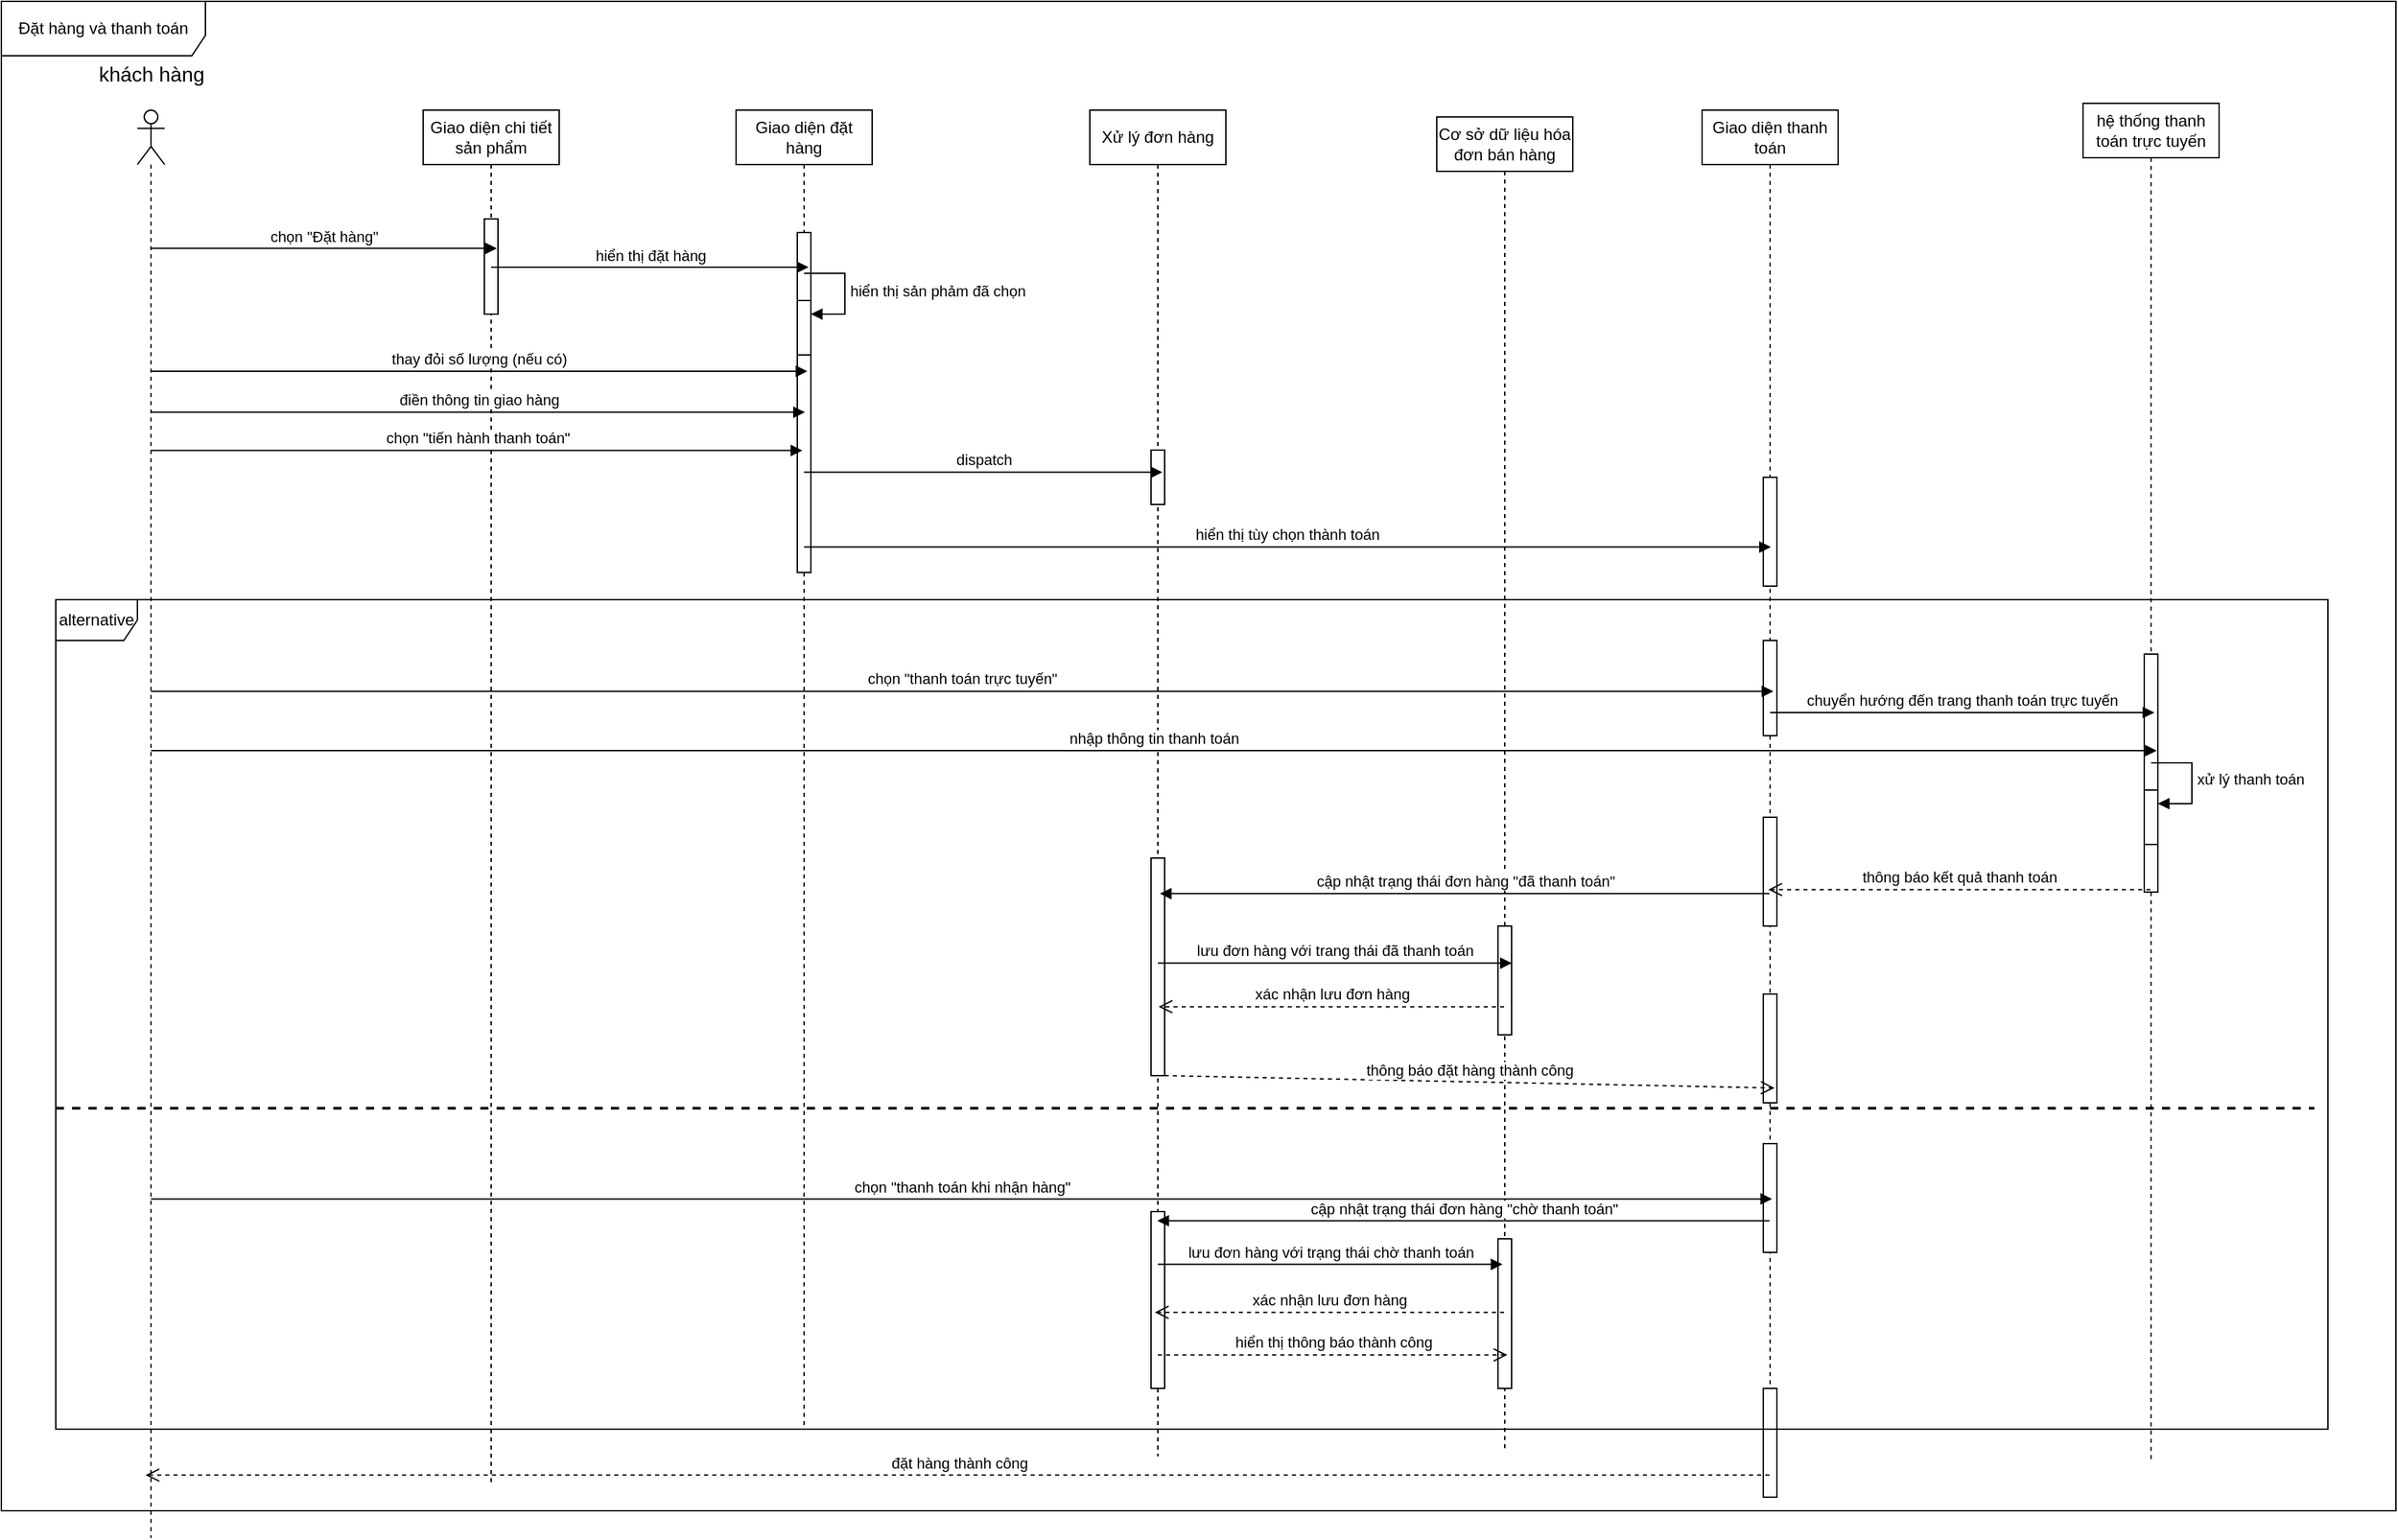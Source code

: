 <mxfile version="26.2.12">
  <diagram name="Page-1" id="QQEMfT6V_bdnseHN_T6_">
    <mxGraphModel dx="1835" dy="1119" grid="1" gridSize="10" guides="1" tooltips="1" connect="1" arrows="1" fold="1" page="1" pageScale="1" pageWidth="1654" pageHeight="2336" math="0" shadow="0">
      <root>
        <mxCell id="0" />
        <mxCell id="1" parent="0" />
        <mxCell id="7C-NoapM2nCU8hshfc4--1" value="Đặt hàng và thanh toán" style="shape=umlFrame;whiteSpace=wrap;html=1;pointerEvents=0;width=150;height=40;" parent="1" vertex="1">
          <mxGeometry x="50" y="190" width="1760" height="1110" as="geometry" />
        </mxCell>
        <mxCell id="7C-NoapM2nCU8hshfc4--2" value="" style="shape=umlLifeline;perimeter=lifelinePerimeter;whiteSpace=wrap;html=1;container=1;dropTarget=0;collapsible=0;recursiveResize=0;outlineConnect=0;portConstraint=eastwest;newEdgeStyle={&quot;curved&quot;:0,&quot;rounded&quot;:0};participant=umlActor;" parent="1" vertex="1">
          <mxGeometry x="150" y="270" width="20" height="1050" as="geometry" />
        </mxCell>
        <mxCell id="7C-NoapM2nCU8hshfc4--3" value="khách hàng" style="text;html=1;align=center;verticalAlign=middle;resizable=0;points=[];autosize=1;strokeColor=none;fillColor=none;fontSize=15;" parent="1" vertex="1">
          <mxGeometry x="110" y="228" width="100" height="30" as="geometry" />
        </mxCell>
        <mxCell id="7C-NoapM2nCU8hshfc4--4" value="Giao diện chi tiết sản phẩm" style="shape=umlLifeline;perimeter=lifelinePerimeter;whiteSpace=wrap;html=1;container=1;dropTarget=0;collapsible=0;recursiveResize=0;outlineConnect=0;portConstraint=eastwest;newEdgeStyle={&quot;curved&quot;:0,&quot;rounded&quot;:0};" parent="1" vertex="1">
          <mxGeometry x="360" y="270" width="100" height="1010" as="geometry" />
        </mxCell>
        <mxCell id="7C-NoapM2nCU8hshfc4--8" value="" style="html=1;points=[[0,0,0,0,5],[0,1,0,0,-5],[1,0,0,0,5],[1,1,0,0,-5]];perimeter=orthogonalPerimeter;outlineConnect=0;targetShapes=umlLifeline;portConstraint=eastwest;newEdgeStyle={&quot;curved&quot;:0,&quot;rounded&quot;:0};" parent="7C-NoapM2nCU8hshfc4--4" vertex="1">
          <mxGeometry x="45" y="80" width="10" height="70" as="geometry" />
        </mxCell>
        <mxCell id="7C-NoapM2nCU8hshfc4--5" value="Giao diện đặt hàng" style="shape=umlLifeline;perimeter=lifelinePerimeter;whiteSpace=wrap;html=1;container=1;dropTarget=0;collapsible=0;recursiveResize=0;outlineConnect=0;portConstraint=eastwest;newEdgeStyle={&quot;curved&quot;:0,&quot;rounded&quot;:0};" parent="1" vertex="1">
          <mxGeometry x="590" y="270" width="100" height="970" as="geometry" />
        </mxCell>
        <mxCell id="7C-NoapM2nCU8hshfc4--10" value="" style="html=1;points=[[0,0,0,0,5],[0,1,0,0,-5],[1,0,0,0,5],[1,1,0,0,-5]];perimeter=orthogonalPerimeter;outlineConnect=0;targetShapes=umlLifeline;portConstraint=eastwest;newEdgeStyle={&quot;curved&quot;:0,&quot;rounded&quot;:0};" parent="7C-NoapM2nCU8hshfc4--5" vertex="1">
          <mxGeometry x="45" y="90" width="10" height="250" as="geometry" />
        </mxCell>
        <mxCell id="7C-NoapM2nCU8hshfc4--14" value="" style="html=1;points=[[0,0,0,0,5],[0,1,0,0,-5],[1,0,0,0,5],[1,1,0,0,-5]];perimeter=orthogonalPerimeter;outlineConnect=0;targetShapes=umlLifeline;portConstraint=eastwest;newEdgeStyle={&quot;curved&quot;:0,&quot;rounded&quot;:0};" parent="7C-NoapM2nCU8hshfc4--5" vertex="1">
          <mxGeometry x="45" y="140" width="10" height="40" as="geometry" />
        </mxCell>
        <mxCell id="7C-NoapM2nCU8hshfc4--15" value="hiển thị sản phảm đã chọn" style="html=1;align=left;spacingLeft=2;endArrow=block;rounded=0;edgeStyle=orthogonalEdgeStyle;curved=0;rounded=0;" parent="7C-NoapM2nCU8hshfc4--5" target="7C-NoapM2nCU8hshfc4--14" edge="1">
          <mxGeometry relative="1" as="geometry">
            <mxPoint x="50" y="120" as="sourcePoint" />
            <Array as="points">
              <mxPoint x="80" y="150" />
            </Array>
          </mxGeometry>
        </mxCell>
        <mxCell id="7C-NoapM2nCU8hshfc4--6" value="Xử lý đơn hàng" style="shape=umlLifeline;perimeter=lifelinePerimeter;whiteSpace=wrap;html=1;container=1;dropTarget=0;collapsible=0;recursiveResize=0;outlineConnect=0;portConstraint=eastwest;newEdgeStyle={&quot;curved&quot;:0,&quot;rounded&quot;:0};" parent="1" vertex="1">
          <mxGeometry x="850" y="270" width="100" height="990" as="geometry" />
        </mxCell>
        <mxCell id="7C-NoapM2nCU8hshfc4--18" value="" style="html=1;points=[[0,0,0,0,5],[0,1,0,0,-5],[1,0,0,0,5],[1,1,0,0,-5]];perimeter=orthogonalPerimeter;outlineConnect=0;targetShapes=umlLifeline;portConstraint=eastwest;newEdgeStyle={&quot;curved&quot;:0,&quot;rounded&quot;:0};" parent="7C-NoapM2nCU8hshfc4--6" vertex="1">
          <mxGeometry x="45" y="250" width="10" height="40" as="geometry" />
        </mxCell>
        <mxCell id="HIb0kIp2rgjTtnl3dIR1-26" value="" style="html=1;points=[[0,0,0,0,5],[0,1,0,0,-5],[1,0,0,0,5],[1,1,0,0,-5]];perimeter=orthogonalPerimeter;outlineConnect=0;targetShapes=umlLifeline;portConstraint=eastwest;newEdgeStyle={&quot;curved&quot;:0,&quot;rounded&quot;:0};" vertex="1" parent="7C-NoapM2nCU8hshfc4--6">
          <mxGeometry x="45" y="550" width="10" height="160" as="geometry" />
        </mxCell>
        <mxCell id="7C-NoapM2nCU8hshfc4--7" value="Cơ sở dữ liệu hóa đơn bán hàng" style="shape=umlLifeline;perimeter=lifelinePerimeter;whiteSpace=wrap;html=1;container=1;dropTarget=0;collapsible=0;recursiveResize=0;outlineConnect=0;portConstraint=eastwest;newEdgeStyle={&quot;curved&quot;:0,&quot;rounded&quot;:0};" parent="1" vertex="1">
          <mxGeometry x="1105" y="275" width="100" height="980" as="geometry" />
        </mxCell>
        <mxCell id="HIb0kIp2rgjTtnl3dIR1-28" value="" style="html=1;points=[[0,0,0,0,5],[0,1,0,0,-5],[1,0,0,0,5],[1,1,0,0,-5]];perimeter=orthogonalPerimeter;outlineConnect=0;targetShapes=umlLifeline;portConstraint=eastwest;newEdgeStyle={&quot;curved&quot;:0,&quot;rounded&quot;:0};" vertex="1" parent="7C-NoapM2nCU8hshfc4--7">
          <mxGeometry x="45" y="595" width="10" height="80" as="geometry" />
        </mxCell>
        <mxCell id="HIb0kIp2rgjTtnl3dIR1-1" value="chọn &quot;Đặt hàng&quot;" style="html=1;verticalAlign=bottom;endArrow=block;curved=0;rounded=0;entryX=0.919;entryY=0.309;entryDx=0;entryDy=0;entryPerimeter=0;" edge="1" parent="1" source="7C-NoapM2nCU8hshfc4--2" target="7C-NoapM2nCU8hshfc4--8">
          <mxGeometry width="80" relative="1" as="geometry">
            <mxPoint x="770" y="320" as="sourcePoint" />
            <mxPoint x="1023" y="320" as="targetPoint" />
          </mxGeometry>
        </mxCell>
        <mxCell id="HIb0kIp2rgjTtnl3dIR1-2" value="hiển thị đặt hàng" style="html=1;verticalAlign=bottom;endArrow=block;curved=0;rounded=0;entryX=0.828;entryY=0.102;entryDx=0;entryDy=0;entryPerimeter=0;" edge="1" parent="1" source="7C-NoapM2nCU8hshfc4--4" target="7C-NoapM2nCU8hshfc4--10">
          <mxGeometry width="80" relative="1" as="geometry">
            <mxPoint x="980" y="360" as="sourcePoint" />
            <mxPoint x="1213" y="360" as="targetPoint" />
          </mxGeometry>
        </mxCell>
        <mxCell id="HIb0kIp2rgjTtnl3dIR1-3" value="thay đỏi số lượng (nếu có)" style="html=1;verticalAlign=bottom;endArrow=block;curved=0;rounded=0;entryX=0.524;entryY=0.198;entryDx=0;entryDy=0;entryPerimeter=0;" edge="1" parent="1" source="7C-NoapM2nCU8hshfc4--2" target="7C-NoapM2nCU8hshfc4--5">
          <mxGeometry width="80" relative="1" as="geometry">
            <mxPoint x="500" y="450" as="sourcePoint" />
            <mxPoint x="978" y="450" as="targetPoint" />
          </mxGeometry>
        </mxCell>
        <mxCell id="HIb0kIp2rgjTtnl3dIR1-4" value="điền thông tin giao hàng" style="html=1;verticalAlign=bottom;endArrow=block;curved=0;rounded=0;entryX=0.506;entryY=0.229;entryDx=0;entryDy=0;entryPerimeter=0;" edge="1" parent="1" source="7C-NoapM2nCU8hshfc4--2" target="7C-NoapM2nCU8hshfc4--5">
          <mxGeometry width="80" relative="1" as="geometry">
            <mxPoint x="800" y="490" as="sourcePoint" />
            <mxPoint x="1276" y="490" as="targetPoint" />
          </mxGeometry>
        </mxCell>
        <mxCell id="HIb0kIp2rgjTtnl3dIR1-5" value="chọn &quot;tiến hành thanh toán&quot;" style="html=1;verticalAlign=bottom;endArrow=block;curved=0;rounded=0;entryX=0.487;entryY=0.258;entryDx=0;entryDy=0;entryPerimeter=0;" edge="1" parent="1" source="7C-NoapM2nCU8hshfc4--2" target="7C-NoapM2nCU8hshfc4--5">
          <mxGeometry width="80" relative="1" as="geometry">
            <mxPoint x="820" y="470" as="sourcePoint" />
            <mxPoint x="1303" y="470" as="targetPoint" />
          </mxGeometry>
        </mxCell>
        <mxCell id="HIb0kIp2rgjTtnl3dIR1-9" value="dispatch" style="html=1;verticalAlign=bottom;endArrow=block;curved=0;rounded=0;entryX=0.533;entryY=0.269;entryDx=0;entryDy=0;entryPerimeter=0;" edge="1" parent="1" source="7C-NoapM2nCU8hshfc4--5" target="7C-NoapM2nCU8hshfc4--6">
          <mxGeometry width="80" relative="1" as="geometry">
            <mxPoint x="730" y="540" as="sourcePoint" />
            <mxPoint x="810" y="540" as="targetPoint" />
          </mxGeometry>
        </mxCell>
        <mxCell id="HIb0kIp2rgjTtnl3dIR1-12" value="Giao diện thanh toán" style="shape=umlLifeline;perimeter=lifelinePerimeter;whiteSpace=wrap;html=1;container=1;dropTarget=0;collapsible=0;recursiveResize=0;outlineConnect=0;portConstraint=eastwest;newEdgeStyle={&quot;curved&quot;:0,&quot;rounded&quot;:0};" vertex="1" parent="1">
          <mxGeometry x="1300" y="270" width="100" height="1020" as="geometry" />
        </mxCell>
        <mxCell id="HIb0kIp2rgjTtnl3dIR1-14" value="" style="html=1;points=[[0,0,0,0,5],[0,1,0,0,-5],[1,0,0,0,5],[1,1,0,0,-5]];perimeter=orthogonalPerimeter;outlineConnect=0;targetShapes=umlLifeline;portConstraint=eastwest;newEdgeStyle={&quot;curved&quot;:0,&quot;rounded&quot;:0};" vertex="1" parent="HIb0kIp2rgjTtnl3dIR1-12">
          <mxGeometry x="45" y="270" width="10" height="80" as="geometry" />
        </mxCell>
        <mxCell id="HIb0kIp2rgjTtnl3dIR1-17" value="" style="html=1;points=[[0,0,0,0,5],[0,1,0,0,-5],[1,0,0,0,5],[1,1,0,0,-5]];perimeter=orthogonalPerimeter;outlineConnect=0;targetShapes=umlLifeline;portConstraint=eastwest;newEdgeStyle={&quot;curved&quot;:0,&quot;rounded&quot;:0};" vertex="1" parent="HIb0kIp2rgjTtnl3dIR1-12">
          <mxGeometry x="45" y="390" width="10" height="70" as="geometry" />
        </mxCell>
        <mxCell id="HIb0kIp2rgjTtnl3dIR1-50" value="" style="html=1;points=[[0,0,0,0,5],[0,1,0,0,-5],[1,0,0,0,5],[1,1,0,0,-5]];perimeter=orthogonalPerimeter;outlineConnect=0;targetShapes=umlLifeline;portConstraint=eastwest;newEdgeStyle={&quot;curved&quot;:0,&quot;rounded&quot;:0};" vertex="1" parent="HIb0kIp2rgjTtnl3dIR1-12">
          <mxGeometry x="45" y="940" width="10" height="80" as="geometry" />
        </mxCell>
        <mxCell id="HIb0kIp2rgjTtnl3dIR1-13" value="hiển thị tùy chọn thành toán" style="html=1;verticalAlign=bottom;endArrow=block;curved=0;rounded=0;entryX=0.506;entryY=0.315;entryDx=0;entryDy=0;entryPerimeter=0;" edge="1" parent="1" source="7C-NoapM2nCU8hshfc4--5" target="HIb0kIp2rgjTtnl3dIR1-12">
          <mxGeometry x="-0.002" width="80" relative="1" as="geometry">
            <mxPoint x="960" y="670" as="sourcePoint" />
            <mxPoint x="1434.28" y="669.98" as="targetPoint" />
            <mxPoint as="offset" />
          </mxGeometry>
        </mxCell>
        <mxCell id="HIb0kIp2rgjTtnl3dIR1-15" value="hệ thống thanh toán trực tuyến" style="shape=umlLifeline;perimeter=lifelinePerimeter;whiteSpace=wrap;html=1;container=1;dropTarget=0;collapsible=0;recursiveResize=0;outlineConnect=0;portConstraint=eastwest;newEdgeStyle={&quot;curved&quot;:0,&quot;rounded&quot;:0};" vertex="1" parent="1">
          <mxGeometry x="1580" y="265" width="100" height="1000" as="geometry" />
        </mxCell>
        <mxCell id="HIb0kIp2rgjTtnl3dIR1-19" value="" style="html=1;points=[[0,0,0,0,5],[0,1,0,0,-5],[1,0,0,0,5],[1,1,0,0,-5]];perimeter=orthogonalPerimeter;outlineConnect=0;targetShapes=umlLifeline;portConstraint=eastwest;newEdgeStyle={&quot;curved&quot;:0,&quot;rounded&quot;:0};" vertex="1" parent="HIb0kIp2rgjTtnl3dIR1-15">
          <mxGeometry x="45" y="405" width="10" height="175" as="geometry" />
        </mxCell>
        <mxCell id="HIb0kIp2rgjTtnl3dIR1-22" value="" style="html=1;points=[[0,0,0,0,5],[0,1,0,0,-5],[1,0,0,0,5],[1,1,0,0,-5]];perimeter=orthogonalPerimeter;outlineConnect=0;targetShapes=umlLifeline;portConstraint=eastwest;newEdgeStyle={&quot;curved&quot;:0,&quot;rounded&quot;:0};" vertex="1" parent="HIb0kIp2rgjTtnl3dIR1-15">
          <mxGeometry x="45" y="505" width="10" height="40" as="geometry" />
        </mxCell>
        <mxCell id="HIb0kIp2rgjTtnl3dIR1-23" value="xử lý thanh toán" style="html=1;align=left;spacingLeft=2;endArrow=block;rounded=0;edgeStyle=orthogonalEdgeStyle;curved=0;rounded=0;" edge="1" target="HIb0kIp2rgjTtnl3dIR1-22" parent="HIb0kIp2rgjTtnl3dIR1-15">
          <mxGeometry x="-0.012" relative="1" as="geometry">
            <mxPoint x="50" y="485" as="sourcePoint" />
            <Array as="points">
              <mxPoint x="80" y="515" />
            </Array>
            <mxPoint as="offset" />
          </mxGeometry>
        </mxCell>
        <mxCell id="HIb0kIp2rgjTtnl3dIR1-16" value="alternative" style="shape=umlFrame;whiteSpace=wrap;html=1;pointerEvents=0;" vertex="1" parent="1">
          <mxGeometry x="90" y="630" width="1670" height="610" as="geometry" />
        </mxCell>
        <mxCell id="HIb0kIp2rgjTtnl3dIR1-18" value="chọn &quot;thanh toán trực tuyến&quot;" style="html=1;verticalAlign=bottom;endArrow=block;curved=0;rounded=0;entryX=0.524;entryY=0.419;entryDx=0;entryDy=0;entryPerimeter=0;" edge="1" parent="1" source="7C-NoapM2nCU8hshfc4--2" target="HIb0kIp2rgjTtnl3dIR1-12">
          <mxGeometry width="80" relative="1" as="geometry">
            <mxPoint x="700" y="780" as="sourcePoint" />
            <mxPoint x="780" y="780" as="targetPoint" />
          </mxGeometry>
        </mxCell>
        <mxCell id="HIb0kIp2rgjTtnl3dIR1-21" value="nhập thông tin thanh toán" style="html=1;verticalAlign=bottom;endArrow=block;curved=0;rounded=0;entryX=0.542;entryY=0.476;entryDx=0;entryDy=0;entryPerimeter=0;" edge="1" parent="1" source="7C-NoapM2nCU8hshfc4--2" target="HIb0kIp2rgjTtnl3dIR1-15">
          <mxGeometry width="80" relative="1" as="geometry">
            <mxPoint x="710" y="720" as="sourcePoint" />
            <mxPoint x="790" y="720" as="targetPoint" />
          </mxGeometry>
        </mxCell>
        <mxCell id="HIb0kIp2rgjTtnl3dIR1-24" value="" style="html=1;points=[[0,0,0,0,5],[0,1,0,0,-5],[1,0,0,0,5],[1,1,0,0,-5]];perimeter=orthogonalPerimeter;outlineConnect=0;targetShapes=umlLifeline;portConstraint=eastwest;newEdgeStyle={&quot;curved&quot;:0,&quot;rounded&quot;:0};" vertex="1" parent="1">
          <mxGeometry x="1345" y="790" width="10" height="80" as="geometry" />
        </mxCell>
        <mxCell id="HIb0kIp2rgjTtnl3dIR1-25" value="thông báo kết quả thanh toán" style="html=1;verticalAlign=bottom;endArrow=open;dashed=1;endSize=8;curved=0;rounded=0;entryX=0.487;entryY=0.562;entryDx=0;entryDy=0;entryPerimeter=0;" edge="1" parent="1" source="HIb0kIp2rgjTtnl3dIR1-15" target="HIb0kIp2rgjTtnl3dIR1-12">
          <mxGeometry relative="1" as="geometry">
            <mxPoint x="1520" y="720" as="sourcePoint" />
            <mxPoint x="1440" y="720" as="targetPoint" />
          </mxGeometry>
        </mxCell>
        <mxCell id="HIb0kIp2rgjTtnl3dIR1-29" value="lưu đơn hàng với trang thái đã thanh toán" style="html=1;verticalAlign=bottom;endArrow=block;curved=0;rounded=0;entryX=0.551;entryY=0.635;entryDx=0;entryDy=0;entryPerimeter=0;" edge="1" parent="1" source="7C-NoapM2nCU8hshfc4--6" target="7C-NoapM2nCU8hshfc4--7">
          <mxGeometry width="80" relative="1" as="geometry">
            <mxPoint x="990" y="770" as="sourcePoint" />
            <mxPoint x="1070" y="770" as="targetPoint" />
          </mxGeometry>
        </mxCell>
        <mxCell id="HIb0kIp2rgjTtnl3dIR1-30" value="xác nhận lưu đơn hàng" style="html=1;verticalAlign=bottom;endArrow=open;dashed=1;endSize=8;curved=0;rounded=0;entryX=0.506;entryY=0.666;entryDx=0;entryDy=0;entryPerimeter=0;" edge="1" parent="1" source="7C-NoapM2nCU8hshfc4--7" target="7C-NoapM2nCU8hshfc4--6">
          <mxGeometry relative="1" as="geometry">
            <mxPoint x="1070" y="810" as="sourcePoint" />
            <mxPoint x="990" y="810" as="targetPoint" />
          </mxGeometry>
        </mxCell>
        <mxCell id="HIb0kIp2rgjTtnl3dIR1-31" value="" style="html=1;points=[[0,0,0,0,5],[0,1,0,0,-5],[1,0,0,0,5],[1,1,0,0,-5]];perimeter=orthogonalPerimeter;outlineConnect=0;targetShapes=umlLifeline;portConstraint=eastwest;newEdgeStyle={&quot;curved&quot;:0,&quot;rounded&quot;:0};" vertex="1" parent="1">
          <mxGeometry x="1345" y="920" width="10" height="80" as="geometry" />
        </mxCell>
        <mxCell id="HIb0kIp2rgjTtnl3dIR1-33" value="thông báo đặt hàng thành công" style="html=1;verticalAlign=bottom;endArrow=open;dashed=1;endSize=8;curved=0;rounded=0;entryX=0.533;entryY=0.705;entryDx=0;entryDy=0;entryPerimeter=0;" edge="1" parent="1" source="HIb0kIp2rgjTtnl3dIR1-26" target="HIb0kIp2rgjTtnl3dIR1-12">
          <mxGeometry relative="1" as="geometry">
            <mxPoint x="1070" y="800" as="sourcePoint" />
            <mxPoint x="990" y="800" as="targetPoint" />
          </mxGeometry>
        </mxCell>
        <mxCell id="HIb0kIp2rgjTtnl3dIR1-34" value="" style="line;strokeWidth=2;fillColor=none;align=left;verticalAlign=middle;spacingTop=-1;spacingLeft=3;spacingRight=3;rotatable=0;labelPosition=right;points=[];portConstraint=eastwest;strokeColor=inherit;dashed=1;" vertex="1" parent="1">
          <mxGeometry x="90" y="1000" width="1660" height="8" as="geometry" />
        </mxCell>
        <mxCell id="HIb0kIp2rgjTtnl3dIR1-35" value="" style="html=1;points=[[0,0,0,0,5],[0,1,0,0,-5],[1,0,0,0,5],[1,1,0,0,-5]];perimeter=orthogonalPerimeter;outlineConnect=0;targetShapes=umlLifeline;portConstraint=eastwest;newEdgeStyle={&quot;curved&quot;:0,&quot;rounded&quot;:0};" vertex="1" parent="1">
          <mxGeometry x="1345" y="1030" width="10" height="80" as="geometry" />
        </mxCell>
        <mxCell id="HIb0kIp2rgjTtnl3dIR1-36" value="chọn &quot;thanh toán khi nhận hàng&quot;" style="html=1;verticalAlign=bottom;endArrow=block;curved=0;rounded=0;entryX=0.515;entryY=0.785;entryDx=0;entryDy=0;entryPerimeter=0;" edge="1" parent="1" source="7C-NoapM2nCU8hshfc4--2" target="HIb0kIp2rgjTtnl3dIR1-12">
          <mxGeometry width="80" relative="1" as="geometry">
            <mxPoint x="770" y="980" as="sourcePoint" />
            <mxPoint x="850" y="980" as="targetPoint" />
          </mxGeometry>
        </mxCell>
        <mxCell id="HIb0kIp2rgjTtnl3dIR1-37" value="" style="html=1;points=[[0,0,0,0,5],[0,1,0,0,-5],[1,0,0,0,5],[1,1,0,0,-5]];perimeter=orthogonalPerimeter;outlineConnect=0;targetShapes=umlLifeline;portConstraint=eastwest;newEdgeStyle={&quot;curved&quot;:0,&quot;rounded&quot;:0};" vertex="1" parent="1">
          <mxGeometry x="895" y="1080" width="10" height="130" as="geometry" />
        </mxCell>
        <mxCell id="HIb0kIp2rgjTtnl3dIR1-40" value="cập nhật trạng thái đơn hàng &quot;đã thanh toán&quot;" style="html=1;verticalAlign=bottom;endArrow=block;curved=0;rounded=0;entryX=0.515;entryY=0.582;entryDx=0;entryDy=0;entryPerimeter=0;" edge="1" parent="1" source="HIb0kIp2rgjTtnl3dIR1-12" target="7C-NoapM2nCU8hshfc4--6">
          <mxGeometry width="80" relative="1" as="geometry">
            <mxPoint x="680" y="830" as="sourcePoint" />
            <mxPoint x="760" y="830" as="targetPoint" />
          </mxGeometry>
        </mxCell>
        <mxCell id="HIb0kIp2rgjTtnl3dIR1-41" value="cập nhật trạng thái đơn hàng &quot;chờ thanh toán&quot;" style="html=1;verticalAlign=bottom;endArrow=block;curved=0;rounded=0;entryX=0.496;entryY=0.825;entryDx=0;entryDy=0;entryPerimeter=0;" edge="1" parent="1" source="HIb0kIp2rgjTtnl3dIR1-12" target="7C-NoapM2nCU8hshfc4--6">
          <mxGeometry width="80" relative="1" as="geometry">
            <mxPoint x="940" y="980" as="sourcePoint" />
            <mxPoint x="1020" y="980" as="targetPoint" />
          </mxGeometry>
        </mxCell>
        <mxCell id="HIb0kIp2rgjTtnl3dIR1-42" value="" style="html=1;points=[[0,0,0,0,5],[0,1,0,0,-5],[1,0,0,0,5],[1,1,0,0,-5]];perimeter=orthogonalPerimeter;outlineConnect=0;targetShapes=umlLifeline;portConstraint=eastwest;newEdgeStyle={&quot;curved&quot;:0,&quot;rounded&quot;:0};" vertex="1" parent="1">
          <mxGeometry x="1150" y="1100" width="10" height="110" as="geometry" />
        </mxCell>
        <mxCell id="HIb0kIp2rgjTtnl3dIR1-47" value="xác nhận lưu đơn hàng" style="html=1;verticalAlign=bottom;endArrow=open;dashed=1;endSize=8;curved=0;rounded=0;entryX=0.478;entryY=0.893;entryDx=0;entryDy=0;entryPerimeter=0;" edge="1" parent="1" source="7C-NoapM2nCU8hshfc4--7" target="7C-NoapM2nCU8hshfc4--6">
          <mxGeometry relative="1" as="geometry">
            <mxPoint x="970" y="1330" as="sourcePoint" />
            <mxPoint x="890" y="1330" as="targetPoint" />
          </mxGeometry>
        </mxCell>
        <mxCell id="HIb0kIp2rgjTtnl3dIR1-48" value="hiển thị thông báo thành công" style="html=1;verticalAlign=bottom;endArrow=open;dashed=1;endSize=8;curved=0;rounded=0;entryX=0.519;entryY=0.929;entryDx=0;entryDy=0;entryPerimeter=0;" edge="1" parent="1" source="7C-NoapM2nCU8hshfc4--6" target="7C-NoapM2nCU8hshfc4--7">
          <mxGeometry relative="1" as="geometry">
            <mxPoint x="780" y="1180" as="sourcePoint" />
            <mxPoint x="700" y="1180" as="targetPoint" />
          </mxGeometry>
        </mxCell>
        <mxCell id="HIb0kIp2rgjTtnl3dIR1-49" value="lưu đơn hàng với trạng thái chờ thanh toán" style="html=1;verticalAlign=bottom;endArrow=block;curved=0;rounded=0;entryX=0.483;entryY=0.861;entryDx=0;entryDy=0;entryPerimeter=0;" edge="1" parent="1" source="7C-NoapM2nCU8hshfc4--6" target="7C-NoapM2nCU8hshfc4--7">
          <mxGeometry x="0.003" width="80" relative="1" as="geometry">
            <mxPoint x="1300" y="1170" as="sourcePoint" />
            <mxPoint x="1559" y="1170" as="targetPoint" />
            <mxPoint as="offset" />
          </mxGeometry>
        </mxCell>
        <mxCell id="HIb0kIp2rgjTtnl3dIR1-51" value="đặt hàng thành công" style="html=1;verticalAlign=bottom;endArrow=open;dashed=1;endSize=8;curved=0;rounded=0;entryX=0.3;entryY=0.956;entryDx=0;entryDy=0;entryPerimeter=0;" edge="1" parent="1" source="HIb0kIp2rgjTtnl3dIR1-12" target="7C-NoapM2nCU8hshfc4--2">
          <mxGeometry x="-0.001" relative="1" as="geometry">
            <mxPoint x="1070" y="1310" as="sourcePoint" />
            <mxPoint x="990" y="1310" as="targetPoint" />
            <mxPoint as="offset" />
          </mxGeometry>
        </mxCell>
        <mxCell id="HIb0kIp2rgjTtnl3dIR1-52" value="chuyển hướng đến trang thanh toán trực tuyến" style="html=1;verticalAlign=bottom;endArrow=block;curved=0;rounded=0;entryX=0.524;entryY=0.448;entryDx=0;entryDy=0;entryPerimeter=0;" edge="1" parent="1" source="HIb0kIp2rgjTtnl3dIR1-12" target="HIb0kIp2rgjTtnl3dIR1-15">
          <mxGeometry x="-0.004" width="80" relative="1" as="geometry">
            <mxPoint x="1510" y="430" as="sourcePoint" />
            <mxPoint x="1791" y="430" as="targetPoint" />
            <mxPoint as="offset" />
          </mxGeometry>
        </mxCell>
      </root>
    </mxGraphModel>
  </diagram>
</mxfile>
